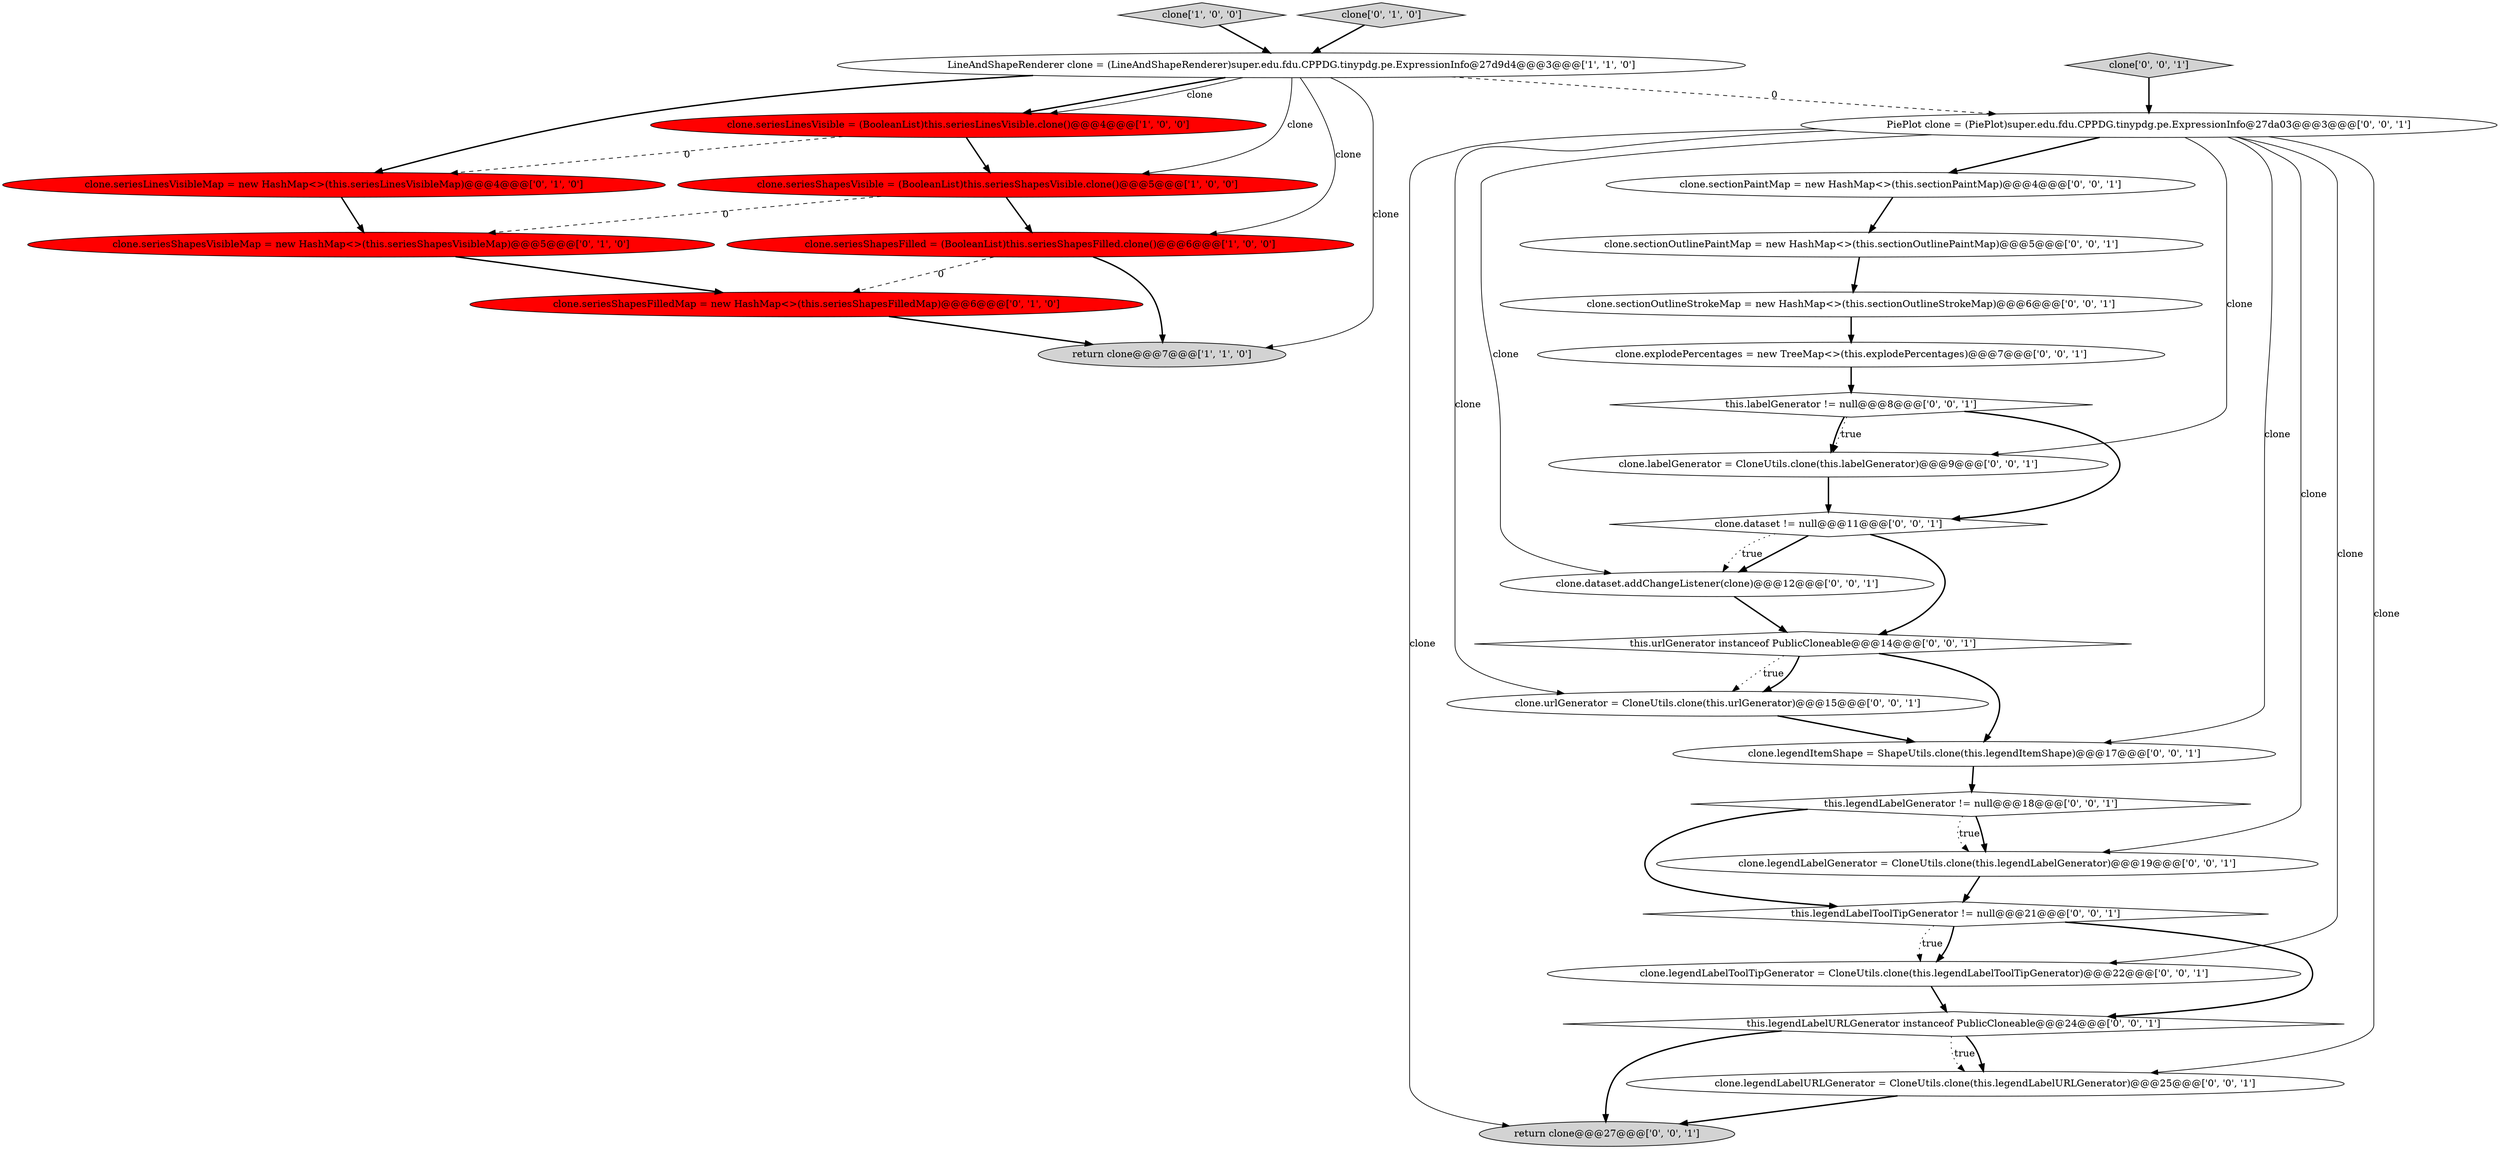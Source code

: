 digraph {
6 [style = filled, label = "clone.seriesShapesVisibleMap = new HashMap<>(this.seriesShapesVisibleMap)@@@5@@@['0', '1', '0']", fillcolor = red, shape = ellipse image = "AAA1AAABBB2BBB"];
2 [style = filled, label = "clone.seriesShapesVisible = (BooleanList)this.seriesShapesVisible.clone()@@@5@@@['1', '0', '0']", fillcolor = red, shape = ellipse image = "AAA1AAABBB1BBB"];
23 [style = filled, label = "clone.sectionOutlinePaintMap = new HashMap<>(this.sectionOutlinePaintMap)@@@5@@@['0', '0', '1']", fillcolor = white, shape = ellipse image = "AAA0AAABBB3BBB"];
0 [style = filled, label = "clone['1', '0', '0']", fillcolor = lightgray, shape = diamond image = "AAA0AAABBB1BBB"];
29 [style = filled, label = "clone.explodePercentages = new TreeMap<>(this.explodePercentages)@@@7@@@['0', '0', '1']", fillcolor = white, shape = ellipse image = "AAA0AAABBB3BBB"];
18 [style = filled, label = "this.urlGenerator instanceof PublicCloneable@@@14@@@['0', '0', '1']", fillcolor = white, shape = diamond image = "AAA0AAABBB3BBB"];
21 [style = filled, label = "clone.legendLabelURLGenerator = CloneUtils.clone(this.legendLabelURLGenerator)@@@25@@@['0', '0', '1']", fillcolor = white, shape = ellipse image = "AAA0AAABBB3BBB"];
13 [style = filled, label = "clone.legendLabelToolTipGenerator = CloneUtils.clone(this.legendLabelToolTipGenerator)@@@22@@@['0', '0', '1']", fillcolor = white, shape = ellipse image = "AAA0AAABBB3BBB"];
10 [style = filled, label = "clone.legendItemShape = ShapeUtils.clone(this.legendItemShape)@@@17@@@['0', '0', '1']", fillcolor = white, shape = ellipse image = "AAA0AAABBB3BBB"];
5 [style = filled, label = "clone.seriesShapesFilled = (BooleanList)this.seriesShapesFilled.clone()@@@6@@@['1', '0', '0']", fillcolor = red, shape = ellipse image = "AAA1AAABBB1BBB"];
15 [style = filled, label = "clone['0', '0', '1']", fillcolor = lightgray, shape = diamond image = "AAA0AAABBB3BBB"];
26 [style = filled, label = "this.legendLabelGenerator != null@@@18@@@['0', '0', '1']", fillcolor = white, shape = diamond image = "AAA0AAABBB3BBB"];
27 [style = filled, label = "clone.sectionPaintMap = new HashMap<>(this.sectionPaintMap)@@@4@@@['0', '0', '1']", fillcolor = white, shape = ellipse image = "AAA0AAABBB3BBB"];
25 [style = filled, label = "this.legendLabelToolTipGenerator != null@@@21@@@['0', '0', '1']", fillcolor = white, shape = diamond image = "AAA0AAABBB3BBB"];
16 [style = filled, label = "clone.dataset != null@@@11@@@['0', '0', '1']", fillcolor = white, shape = diamond image = "AAA0AAABBB3BBB"];
1 [style = filled, label = "LineAndShapeRenderer clone = (LineAndShapeRenderer)super.edu.fdu.CPPDG.tinypdg.pe.ExpressionInfo@27d9d4@@@3@@@['1', '1', '0']", fillcolor = white, shape = ellipse image = "AAA0AAABBB1BBB"];
19 [style = filled, label = "clone.urlGenerator = CloneUtils.clone(this.urlGenerator)@@@15@@@['0', '0', '1']", fillcolor = white, shape = ellipse image = "AAA0AAABBB3BBB"];
3 [style = filled, label = "return clone@@@7@@@['1', '1', '0']", fillcolor = lightgray, shape = ellipse image = "AAA0AAABBB1BBB"];
4 [style = filled, label = "clone.seriesLinesVisible = (BooleanList)this.seriesLinesVisible.clone()@@@4@@@['1', '0', '0']", fillcolor = red, shape = ellipse image = "AAA1AAABBB1BBB"];
22 [style = filled, label = "this.labelGenerator != null@@@8@@@['0', '0', '1']", fillcolor = white, shape = diamond image = "AAA0AAABBB3BBB"];
17 [style = filled, label = "clone.labelGenerator = CloneUtils.clone(this.labelGenerator)@@@9@@@['0', '0', '1']", fillcolor = white, shape = ellipse image = "AAA0AAABBB3BBB"];
9 [style = filled, label = "clone['0', '1', '0']", fillcolor = lightgray, shape = diamond image = "AAA0AAABBB2BBB"];
12 [style = filled, label = "clone.legendLabelGenerator = CloneUtils.clone(this.legendLabelGenerator)@@@19@@@['0', '0', '1']", fillcolor = white, shape = ellipse image = "AAA0AAABBB3BBB"];
14 [style = filled, label = "PiePlot clone = (PiePlot)super.edu.fdu.CPPDG.tinypdg.pe.ExpressionInfo@27da03@@@3@@@['0', '0', '1']", fillcolor = white, shape = ellipse image = "AAA0AAABBB3BBB"];
20 [style = filled, label = "this.legendLabelURLGenerator instanceof PublicCloneable@@@24@@@['0', '0', '1']", fillcolor = white, shape = diamond image = "AAA0AAABBB3BBB"];
7 [style = filled, label = "clone.seriesLinesVisibleMap = new HashMap<>(this.seriesLinesVisibleMap)@@@4@@@['0', '1', '0']", fillcolor = red, shape = ellipse image = "AAA1AAABBB2BBB"];
11 [style = filled, label = "clone.dataset.addChangeListener(clone)@@@12@@@['0', '0', '1']", fillcolor = white, shape = ellipse image = "AAA0AAABBB3BBB"];
24 [style = filled, label = "clone.sectionOutlineStrokeMap = new HashMap<>(this.sectionOutlineStrokeMap)@@@6@@@['0', '0', '1']", fillcolor = white, shape = ellipse image = "AAA0AAABBB3BBB"];
28 [style = filled, label = "return clone@@@27@@@['0', '0', '1']", fillcolor = lightgray, shape = ellipse image = "AAA0AAABBB3BBB"];
8 [style = filled, label = "clone.seriesShapesFilledMap = new HashMap<>(this.seriesShapesFilledMap)@@@6@@@['0', '1', '0']", fillcolor = red, shape = ellipse image = "AAA1AAABBB2BBB"];
5->3 [style = bold, label=""];
1->4 [style = bold, label=""];
16->18 [style = bold, label=""];
16->11 [style = bold, label=""];
15->14 [style = bold, label=""];
14->19 [style = solid, label="clone"];
1->14 [style = dashed, label="0"];
22->16 [style = bold, label=""];
25->13 [style = bold, label=""];
14->17 [style = solid, label="clone"];
14->28 [style = solid, label="clone"];
14->10 [style = solid, label="clone"];
26->25 [style = bold, label=""];
8->3 [style = bold, label=""];
20->28 [style = bold, label=""];
18->19 [style = dotted, label="true"];
18->19 [style = bold, label=""];
1->4 [style = solid, label="clone"];
1->5 [style = solid, label="clone"];
14->21 [style = solid, label="clone"];
26->12 [style = dotted, label="true"];
19->10 [style = bold, label=""];
10->26 [style = bold, label=""];
24->29 [style = bold, label=""];
4->2 [style = bold, label=""];
20->21 [style = dotted, label="true"];
25->13 [style = dotted, label="true"];
1->7 [style = bold, label=""];
11->18 [style = bold, label=""];
21->28 [style = bold, label=""];
20->21 [style = bold, label=""];
26->12 [style = bold, label=""];
23->24 [style = bold, label=""];
25->20 [style = bold, label=""];
18->10 [style = bold, label=""];
1->2 [style = solid, label="clone"];
4->7 [style = dashed, label="0"];
0->1 [style = bold, label=""];
12->25 [style = bold, label=""];
6->8 [style = bold, label=""];
7->6 [style = bold, label=""];
2->6 [style = dashed, label="0"];
22->17 [style = bold, label=""];
5->8 [style = dashed, label="0"];
1->3 [style = solid, label="clone"];
27->23 [style = bold, label=""];
22->17 [style = dotted, label="true"];
14->27 [style = bold, label=""];
29->22 [style = bold, label=""];
14->12 [style = solid, label="clone"];
9->1 [style = bold, label=""];
16->11 [style = dotted, label="true"];
14->13 [style = solid, label="clone"];
17->16 [style = bold, label=""];
2->5 [style = bold, label=""];
13->20 [style = bold, label=""];
14->11 [style = solid, label="clone"];
}
